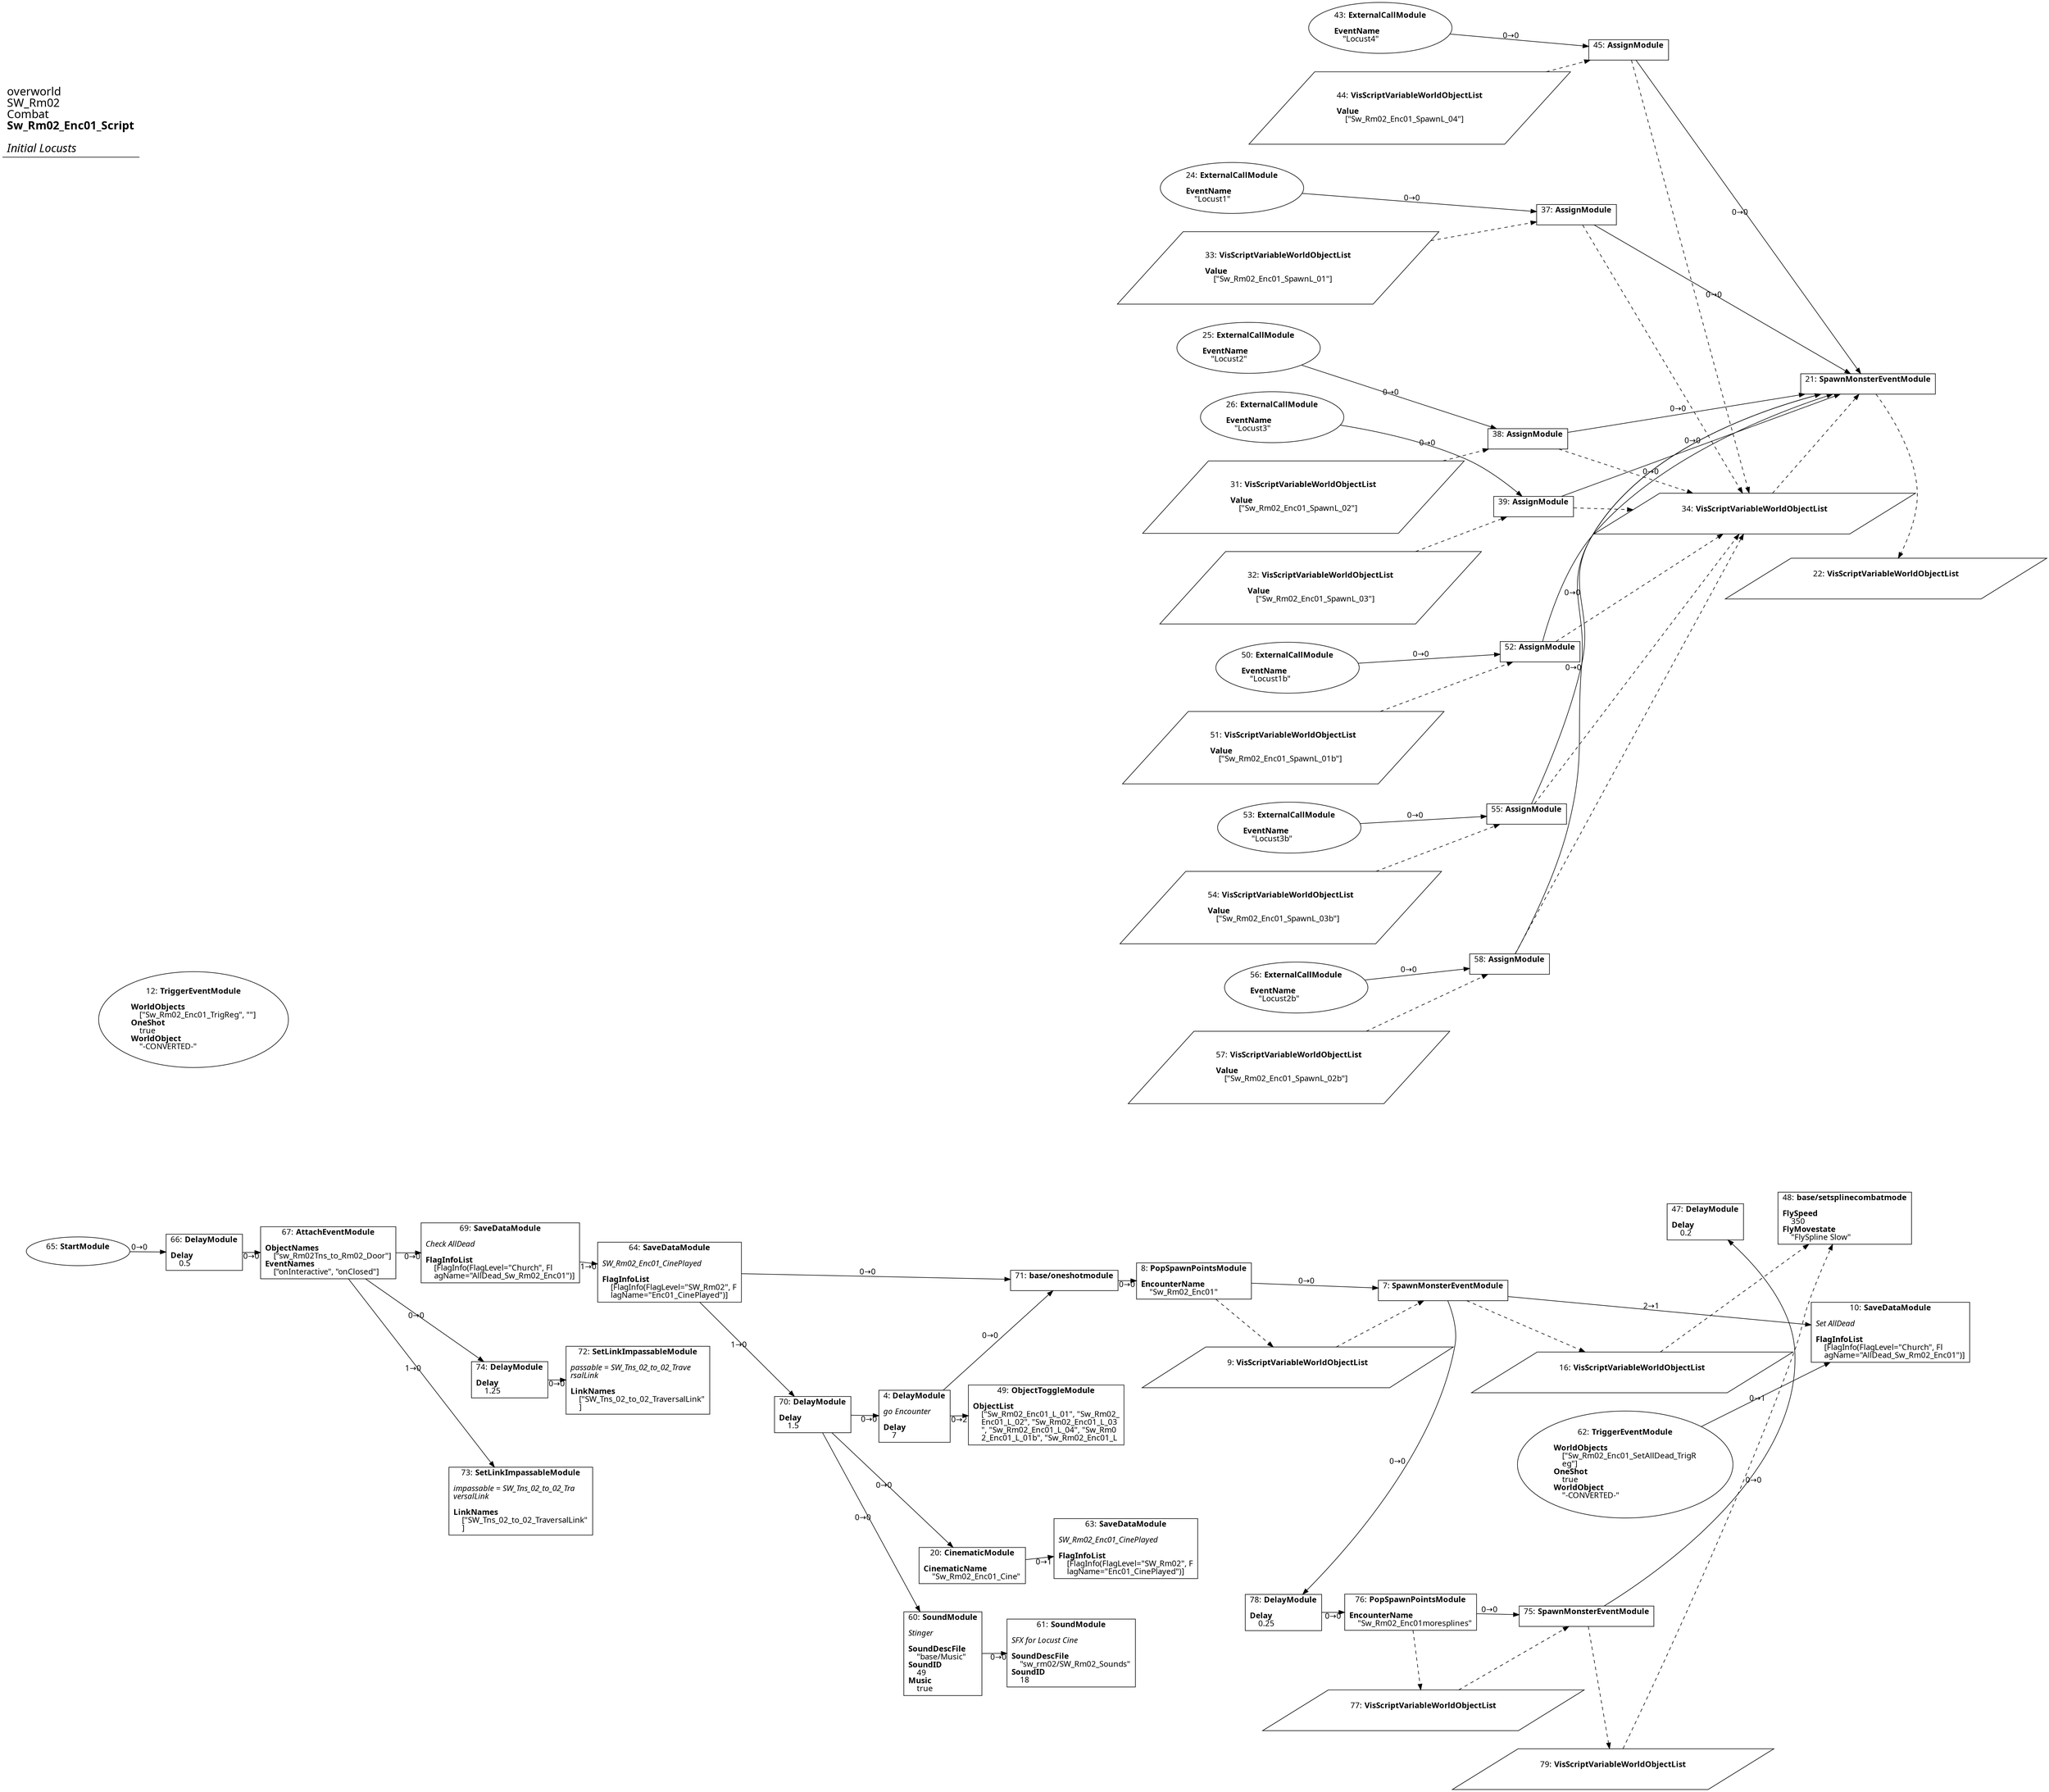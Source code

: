 digraph {
    layout = fdp;
    overlap = prism;
    sep = "+16";
    splines = spline;

    node [ shape = box ];

    graph [ fontname = "Segoe UI" ];
    node [ fontname = "Segoe UI" ];
    edge [ fontname = "Segoe UI" ];

    4 [ label = <4: <b>DelayModule</b><br/><br/><i>go Encounter<br align="left"/></i><br align="left"/><b>Delay</b><br align="left"/>    7<br align="left"/>> ];
    4 [ pos = "0.42800003,-0.25800002!" ];
    4 -> 49 [ label = "0→2" ];
    4 -> 71 [ label = "0→0" ];

    7 [ label = <7: <b>SpawnMonsterEventModule</b><br/><br/>> ];
    7 [ pos = "1.1140001,-0.055000003!" ];
    7 -> 10 [ label = "2→1" ];
    7 -> 78 [ label = "0→0" ];
    9 -> 7 [ style = dashed ];
    7 -> 16 [ style = dashed ];

    8 [ label = <8: <b>PopSpawnPointsModule</b><br/><br/><b>EncounterName</b><br align="left"/>    &quot;Sw_Rm02_Enc01&quot;<br align="left"/>> ];
    8 [ pos = "0.78400004,-0.055000003!" ];
    8 -> 7 [ label = "0→0" ];
    8 -> 9 [ style = dashed ];

    9 [ label = <9: <b>VisScriptVariableWorldObjectList</b><br/><br/>> ];
    9 [ shape = parallelogram ]
    9 [ pos = "0.90900004,-0.19900002!" ];

    10 [ label = <10: <b>SaveDataModule</b><br/><br/><i>Set AllDead<br align="left"/></i><br align="left"/><b>FlagInfoList</b><br align="left"/>    [FlagInfo(FlagLevel=&quot;Church&quot;, Fl<br align="left"/>    agName=&quot;AllDead_Sw_Rm02_Enc01&quot;)]<br align="left"/>> ];
    10 [ pos = "1.69,-0.16700001!" ];

    12 [ label = <12: <b>TriggerEventModule</b><br/><br/><b>WorldObjects</b><br align="left"/>    [&quot;Sw_Rm02_Enc01_TrigReg&quot;, &quot;&quot;]<br align="left"/><b>OneShot</b><br align="left"/>    true<br align="left"/><b>WorldObject</b><br align="left"/>    &quot;-CONVERTED-&quot;<br align="left"/>> ];
    12 [ shape = oval ]
    12 [ pos = "-0.64900005,0.30100003!" ];

    16 [ label = <16: <b>VisScriptVariableWorldObjectList</b><br/><br/>> ];
    16 [ shape = parallelogram ]
    16 [ pos = "1.378,-0.22100002!" ];

    20 [ label = <20: <b>CinematicModule</b><br/><br/><b>CinematicName</b><br align="left"/>    &quot;Sw_Rm02_Enc01_Cine&quot;<br align="left"/>> ];
    20 [ pos = "0.49,-0.47800002!" ];
    20 -> 63 [ label = "0→1" ];

    21 [ label = <21: <b>SpawnMonsterEventModule</b><br/><br/>> ];
    21 [ pos = "1.491,1.266!" ];
    21 -> 22 [ style = dashed ];
    34 -> 21 [ style = dashed ];

    22 [ label = <22: <b>VisScriptVariableWorldObjectList</b><br/><br/>> ];
    22 [ shape = parallelogram ]
    22 [ pos = "1.4940001,1.042!" ];

    24 [ label = <24: <b>ExternalCallModule</b><br/><br/><b>EventName</b><br align="left"/>    &quot;Locust1&quot;<br align="left"/>> ];
    24 [ shape = oval ]
    24 [ pos = "0.94900006,1.3280001!" ];
    24 -> 37 [ label = "0→0" ];

    25 [ label = <25: <b>ExternalCallModule</b><br/><br/><b>EventName</b><br align="left"/>    &quot;Locust2&quot;<br align="left"/>> ];
    25 [ shape = oval ]
    25 [ pos = "0.94600004,1.195!" ];
    25 -> 38 [ label = "0→0" ];

    26 [ label = <26: <b>ExternalCallModule</b><br/><br/><b>EventName</b><br align="left"/>    &quot;Locust3&quot;<br align="left"/>> ];
    26 [ shape = oval ]
    26 [ pos = "0.94100004,1.011!" ];
    26 -> 39 [ label = "0→0" ];

    31 [ label = <31: <b>VisScriptVariableWorldObjectList</b><br/><br/><b>Value</b><br align="left"/>    [&quot;Sw_Rm02_Enc01_SpawnL_02&quot;]<br align="left"/>> ];
    31 [ shape = parallelogram ]
    31 [ pos = "0.96300006,1.1350001!" ];

    32 [ label = <32: <b>VisScriptVariableWorldObjectList</b><br/><br/><b>Value</b><br align="left"/>    [&quot;Sw_Rm02_Enc01_SpawnL_03&quot;]<br align="left"/>> ];
    32 [ shape = parallelogram ]
    32 [ pos = "0.95500004,0.94100004!" ];

    33 [ label = <33: <b>VisScriptVariableWorldObjectList</b><br/><br/><b>Value</b><br align="left"/>    [&quot;Sw_Rm02_Enc01_SpawnL_01&quot;]<br align="left"/>> ];
    33 [ shape = parallelogram ]
    33 [ pos = "0.96400005,1.268!" ];

    34 [ label = <34: <b>VisScriptVariableWorldObjectList</b><br/><br/>> ];
    34 [ shape = parallelogram ]
    34 [ pos = "1.2830001,1.105!" ];

    37 [ label = <37: <b>AssignModule</b><br/><br/>> ];
    37 [ pos = "1.179,1.332!" ];
    37 -> 21 [ label = "0→0" ];
    37 -> 34 [ style = dashed ];
    33 -> 37 [ style = dashed ];

    38 [ label = <38: <b>AssignModule</b><br/><br/>> ];
    38 [ pos = "1.164,1.1750001!" ];
    38 -> 21 [ label = "0→0" ];
    38 -> 34 [ style = dashed ];
    31 -> 38 [ style = dashed ];

    39 [ label = <39: <b>AssignModule</b><br/><br/>> ];
    39 [ pos = "1.1600001,1.023!" ];
    39 -> 21 [ label = "0→0" ];
    39 -> 34 [ style = dashed ];
    32 -> 39 [ style = dashed ];

    43 [ label = <43: <b>ExternalCallModule</b><br/><br/><b>EventName</b><br align="left"/>    &quot;Locust4&quot;<br align="left"/>> ];
    43 [ shape = oval ]
    43 [ pos = "0.98100007,1.48!" ];
    43 -> 45 [ label = "0→0" ];

    44 [ label = <44: <b>VisScriptVariableWorldObjectList</b><br/><br/><b>Value</b><br align="left"/>    [&quot;Sw_Rm02_Enc01_SpawnL_04&quot;]<br align="left"/>> ];
    44 [ shape = parallelogram ]
    44 [ pos = "0.994,1.4120001!" ];

    45 [ label = <45: <b>AssignModule</b><br/><br/>> ];
    45 [ pos = "1.2010001,1.4920001!" ];
    45 -> 21 [ label = "0→0" ];
    44 -> 45 [ style = dashed ];
    45 -> 34 [ style = dashed ];

    47 [ label = <47: <b>DelayModule</b><br/><br/><b>Delay</b><br align="left"/>    0.2<br align="left"/>> ];
    47 [ pos = "1.4540001,0.028!" ];

    48 [ label = <48: <b>base/setsplinecombatmode</b><br/><br/><b>FlySpeed</b><br align="left"/>    350<br align="left"/><b>FlyMovestate</b><br align="left"/>    &quot;FlySpline Slow&quot;<br align="left"/>> ];
    48 [ pos = "1.639,0.028!" ];
    16 -> 48 [ style = dashed ];
    79 -> 48 [ style = dashed ];

    49 [ label = <49: <b>ObjectToggleModule</b><br/><br/><b>ObjectList</b><br align="left"/>    [&quot;Sw_Rm02_Enc01_L_01&quot;, &quot;Sw_Rm02_<br align="left"/>    Enc01_L_02&quot;, &quot;Sw_Rm02_Enc01_L_03<br align="left"/>    &quot;, &quot;Sw_Rm02_Enc01_L_04&quot;, &quot;Sw_Rm0<br align="left"/>    2_Enc01_L_01b&quot;, &quot;Sw_Rm02_Enc01_L<br align="left"/>> ];
    49 [ pos = "0.60300004,-0.25500003!" ];

    50 [ label = <50: <b>ExternalCallModule</b><br/><br/><b>EventName</b><br align="left"/>    &quot;Locust1b&quot;<br align="left"/>> ];
    50 [ shape = oval ]
    50 [ pos = "0.924,0.846!" ];
    50 -> 52 [ label = "0→0" ];

    51 [ label = <51: <b>VisScriptVariableWorldObjectList</b><br/><br/><b>Value</b><br align="left"/>    [&quot;Sw_Rm02_Enc01_SpawnL_01b&quot;]<br align="left"/>> ];
    51 [ shape = parallelogram ]
    51 [ pos = "0.92,0.75900006!" ];

    52 [ label = <52: <b>AssignModule</b><br/><br/>> ];
    52 [ pos = "1.1450001,0.85800004!" ];
    52 -> 21 [ label = "0→0" ];
    51 -> 52 [ style = dashed ];
    52 -> 34 [ style = dashed ];

    53 [ label = <53: <b>ExternalCallModule</b><br/><br/><b>EventName</b><br align="left"/>    &quot;Locust3b&quot;<br align="left"/>> ];
    53 [ shape = oval ]
    53 [ pos = "0.92600006,0.68!" ];
    53 -> 55 [ label = "0→0" ];

    54 [ label = <54: <b>VisScriptVariableWorldObjectList</b><br/><br/><b>Value</b><br align="left"/>    [&quot;Sw_Rm02_Enc01_SpawnL_03b&quot;]<br align="left"/>> ];
    54 [ shape = parallelogram ]
    54 [ pos = "0.92,0.59300005!" ];

    55 [ label = <55: <b>AssignModule</b><br/><br/>> ];
    55 [ pos = "1.1450001,0.69200003!" ];
    55 -> 21 [ label = "0→0" ];
    54 -> 55 [ style = dashed ];
    55 -> 34 [ style = dashed ];

    56 [ label = <56: <b>ExternalCallModule</b><br/><br/><b>EventName</b><br align="left"/>    &quot;Locust2b&quot;<br align="left"/>> ];
    56 [ shape = oval ]
    56 [ pos = "0.93100005,0.531!" ];
    56 -> 58 [ label = "0→0" ];

    57 [ label = <57: <b>VisScriptVariableWorldObjectList</b><br/><br/><b>Value</b><br align="left"/>    [&quot;Sw_Rm02_Enc01_SpawnL_02b&quot;]<br align="left"/>> ];
    57 [ shape = parallelogram ]
    57 [ pos = "0.9250001,0.44500002!" ];

    58 [ label = <58: <b>AssignModule</b><br/><br/>> ];
    58 [ pos = "1.1500001,0.54300004!" ];
    58 -> 21 [ label = "0→0" ];
    57 -> 58 [ style = dashed ];
    58 -> 34 [ style = dashed ];

    60 [ label = <60: <b>SoundModule</b><br/><br/><i>Stinger<br align="left"/></i><br align="left"/><b>SoundDescFile</b><br align="left"/>    &quot;base/Music&quot;<br align="left"/><b>SoundID</b><br align="left"/>    49<br align="left"/><b>Music</b><br align="left"/>    true<br align="left"/>> ];
    60 [ pos = "0.44400004,-0.606!" ];
    60 -> 61 [ label = "0→0" ];

    61 [ label = <61: <b>SoundModule</b><br/><br/><i>SFX for Locust Cine<br align="left"/></i><br align="left"/><b>SoundDescFile</b><br align="left"/>    &quot;sw_rm02/SW_Rm02_Sounds&quot;<br align="left"/><b>SoundID</b><br align="left"/>    18<br align="left"/>> ];
    61 [ pos = "0.629,-0.606!" ];

    62 [ label = <62: <b>TriggerEventModule</b><br/><br/><b>WorldObjects</b><br align="left"/>    [&quot;Sw_Rm02_Enc01_SetAllDead_TrigR<br align="left"/>    eg&quot;]<br align="left"/><b>OneShot</b><br align="left"/>    true<br align="left"/><b>WorldObject</b><br align="left"/>    &quot;-CONVERTED-&quot;<br align="left"/>> ];
    62 [ shape = oval ]
    62 [ pos = "1.3820001,-0.30200002!" ];
    62 -> 10 [ label = "0→1" ];

    63 [ label = <63: <b>SaveDataModule</b><br/><br/><i>SW_Rm02_Enc01_CinePlayed<br align="left"/></i><br align="left"/><b>FlagInfoList</b><br align="left"/>    [FlagInfo(FlagLevel=&quot;SW_Rm02&quot;, F<br align="left"/>    lagName=&quot;Enc01_CinePlayed&quot;)]<br align="left"/>> ];
    63 [ pos = "0.707,-0.455!" ];

    64 [ label = <64: <b>SaveDataModule</b><br/><br/><i>SW_Rm02_Enc01_CinePlayed<br align="left"/></i><br align="left"/><b>FlagInfoList</b><br align="left"/>    [FlagInfo(FlagLevel=&quot;SW_Rm02&quot;, F<br align="left"/>    lagName=&quot;Enc01_CinePlayed&quot;)]<br align="left"/>> ];
    64 [ pos = "0.015000001,-0.055000003!" ];
    64 -> 70 [ label = "1→0" ];
    64 -> 71 [ label = "0→0" ];

    65 [ label = <65: <b>StartModule</b><br/><br/>> ];
    65 [ shape = oval ]
    65 [ pos = "-0.81100005,-0.032!" ];
    65 -> 66 [ label = "0→0" ];

    66 [ label = <66: <b>DelayModule</b><br/><br/><b>Delay</b><br align="left"/>    0.5<br align="left"/>> ];
    66 [ pos = "-0.62700003,-0.032!" ];
    66 -> 67 [ label = "0→0" ];

    67 [ label = <67: <b>AttachEventModule</b><br/><br/><b>ObjectNames</b><br align="left"/>    [&quot;sw_Rm02Tns_to_Rm02_Door&quot;]<br align="left"/><b>EventNames</b><br align="left"/>    [&quot;onInteractive&quot;, &quot;onClosed&quot;]<br align="left"/>> ];
    67 [ pos = "-0.469,-0.032!" ];
    67 -> 69 [ label = "0→0" ];
    67 -> 73 [ label = "1→0" ];
    67 -> 74 [ label = "0→0" ];

    69 [ label = <69: <b>SaveDataModule</b><br/><br/><i>Check AllDead<br align="left"/></i><br align="left"/><b>FlagInfoList</b><br align="left"/>    [FlagInfo(FlagLevel=&quot;Church&quot;, Fl<br align="left"/>    agName=&quot;AllDead_Sw_Rm02_Enc01&quot;)]<br align="left"/>> ];
    69 [ pos = "-0.19800001,-0.032!" ];
    69 -> 64 [ label = "1→0" ];

    70 [ label = <70: <b>DelayModule</b><br/><br/><b>Delay</b><br align="left"/>    1.5<br align="left"/>> ];
    70 [ pos = "0.25800002,-0.25800002!" ];
    70 -> 4 [ label = "0→0" ];
    70 -> 20 [ label = "0→0" ];
    70 -> 60 [ label = "0→0" ];

    71 [ label = <71: <b>base/oneshotmodule</b><br/><br/>> ];
    71 [ pos = "0.623,-0.055000003!" ];
    71 -> 8 [ label = "0→0" ];

    72 [ label = <72: <b>SetLinkImpassableModule</b><br/><br/><i>passable = SW_Tns_02_to_02_Trave<br align="left"/>rsalLink<br align="left"/></i><br align="left"/><b>LinkNames</b><br align="left"/>    [&quot;SW_Tns_02_to_02_TraversalLink&quot;<br align="left"/>    ]<br align="left"/>> ];
    72 [ pos = "-0.035,-0.21400002!" ];

    73 [ label = <73: <b>SetLinkImpassableModule</b><br/><br/><i>impassable = SW_Tns_02_to_02_Tra<br align="left"/>versalLink<br align="left"/></i><br align="left"/><b>LinkNames</b><br align="left"/>    [&quot;SW_Tns_02_to_02_TraversalLink&quot;<br align="left"/>    ]<br align="left"/>> ];
    73 [ pos = "-0.17600001,-0.38900003!" ];

    74 [ label = <74: <b>DelayModule</b><br/><br/><b>Delay</b><br align="left"/>    1.25<br align="left"/>> ];
    74 [ pos = "-0.17500001,-0.21400002!" ];
    74 -> 72 [ label = "0→0" ];

    75 [ label = <75: <b>SpawnMonsterEventModule</b><br/><br/>> ];
    75 [ pos = "1.33,-0.549!" ];
    75 -> 47 [ label = "0→0" ];
    77 -> 75 [ style = dashed ];
    75 -> 79 [ style = dashed ];

    76 [ label = <76: <b>PopSpawnPointsModule</b><br/><br/><b>EncounterName</b><br align="left"/>    &quot;Sw_Rm02_Enc01moresplines&quot;<br align="left"/>> ];
    76 [ pos = "1.079,-0.549!" ];
    76 -> 75 [ label = "0→0" ];
    76 -> 77 [ style = dashed ];

    77 [ label = <77: <b>VisScriptVariableWorldObjectList</b><br/><br/>> ];
    77 [ shape = parallelogram ]
    77 [ pos = "1.125,-0.693!" ];

    78 [ label = <78: <b>DelayModule</b><br/><br/><b>Delay</b><br align="left"/>    0.25<br align="left"/>> ];
    78 [ pos = "0.94400007,-0.549!" ];
    78 -> 76 [ label = "0→0" ];

    79 [ label = <79: <b>VisScriptVariableWorldObjectList</b><br/><br/>> ];
    79 [ shape = parallelogram ]
    79 [ pos = "1.36,-0.76900005!" ];

    title [ pos = "-0.81200004,1.493!" ];
    title [ shape = underline ];
    title [ label = <<font point-size="20">overworld<br align="left"/>SW_Rm02<br align="left"/>Combat<br align="left"/><b>Sw_Rm02_Enc01_Script</b><br align="left"/><br/><i>Initial Locusts</i><br align="left"/></font>> ];
}
